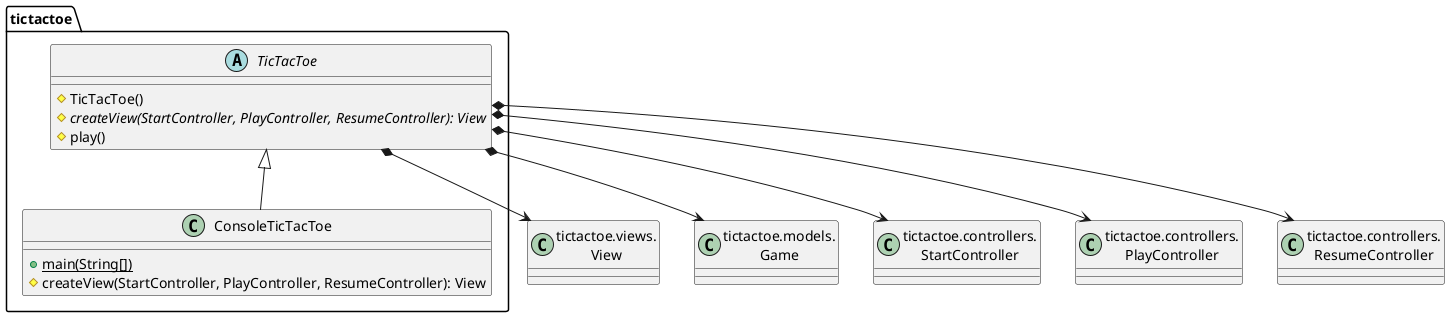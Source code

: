 @startuml paqueteTicTacToe
class View as "tictactoe.views.\nView" {}
class Game as "tictactoe.models.\nGame" {}
class StartController as "tictactoe.controllers.\nStartController" {}
class PlayController as "tictactoe.controllers.\nPlayController" {}
class ResumeController as "tictactoe.controllers.\nResumeController" {}

class  tictactoe.ConsoleTicTacToe{
+ {static} main(String[])
# createView(StartController, PlayController, ResumeController): View
}
tictactoe.TicTacToe <|-down- tictactoe.ConsoleTicTacToe

abstract class  tictactoe.TicTacToe{
# TicTacToe()
# {abstract} createView(StartController, PlayController, ResumeController): View
# play()
}
tictactoe.TicTacToe *-down-> Game
tictactoe.TicTacToe *-down-> View
tictactoe.TicTacToe *-down-> StartController
tictactoe.TicTacToe *-down-> PlayController
tictactoe.TicTacToe *-down-> ResumeController
@enduml

@startuml paqueteTicTactoeViews
class Error as "tictactoe.types.\nError" {}
class Console as "usantatecla.utils.\nConsole" {}

class  tictactoe.views.ErrorView{
+ {static} MESSAGES: String[]
+ ErrorView(Error)
}
tictactoe.views.ErrorView *-down-> Error

enum  tictactoe.views.Message{
+ TITTLE
+ NUMBER_PLAYERS
+ SEPARATOR
+ VERTICAL_LINE_LEFT
+ VERTICAL_LINE_CENTERED
+ VERTICAL_LINE_RIGHT
+ ENTER_COORDINATE_TO_PUT
+ ENTER_COORDINATE_TO_REMOVE
+ COORDINATE_TO_PUT
+ COORDINATE_TO_REMOVE
+ COORDINATE_TO_MOVE
+ PLAYER_WIN
+ RESUME
- message: String
- Message(String)
+ getMessage(): String
+ write()
+ writeln()
+ toString(): String
}

tictactoe.views.Message .down.> Console

abstract class tictactoe.views.View {
+ interact()
# {abstract} start()
# {abstract} play()
# {abstract} isResumed(): boolean
}

@enduml

@startuml paqueteTicTactoeViewsConsole
class Error as "tictactoe.models.\nError" {}
class Coordinate as "tictactoe.models.\nCoordinate" {}
class Console as "usantatecla.utils.\nConsole" {}
class Controller as "tictactoe.controllers.\nController" {}
class PlayController as "tictactoe.controllers.\nPlayController" {}
class ResumeController as "tictactoe.controllers.\nResumeController" {}
class YesNoDialog as "usantatecla.utils.\nYesNoDialog" {}
class StartController as "tictactoe.controllers.\nStartController" {}
class LimitedIntDialog as "usantatecla.utils.\nLimitedIntDialog" {}
class Token as "tictactoe.models.\nToken" {}
class Message as "tictactoe.views.\nMessage" {}
class ErrorView as "tictactoe.views.\nErrorView" {}

class tictactoe.views.console.ConsoleView{
+ ConsoleView(StartController, PlayController, ResumeController)
+ interact()
# start()
# play()
# isResumed(): boolean
}
tictactoe.views.console.ConsoleView *-down-> tictactoe.views.console.StartView
tictactoe.views.console.ConsoleView *-down-> tictactoe.views.console.PlayView
tictactoe.views.console.ConsoleView *-down-> tictactoe.views.console.ResumeView

class tictactoe.views.console.CoordinateView {
+ read(String): Coordinate
}

tictactoe.views.console.CoordinateView .down.> Console
tictactoe.views.console.CoordinateView .down.> Error
tictactoe.views.console.CoordinateView .down.> Coordinate

class  tictactoe.views.console.ErrorView{
~ ErrorView(Error)
~ writeln()
}
tictactoe.views.console.ErrorView .down.> Error
tictactoe.views.console.ErrorView .down.> Console
ErrorView <|-down- tictactoe.views.console.ErrorView

class  tictactoe.views.console.GameView{
~ GameView(Controller)
~ write()
}

tictactoe.views.console.GameView *-down-> Controller
tictactoe.views.console.GameView .down.> Coordinate
tictactoe.views.console.GameView .down.> Message

class  tictactoe.views.console.PlayView{
~ PlayView(PlayController)
~ interact()
- put()
- move()
}

tictactoe.views.console.PlayView *-down-> PlayController
tictactoe.views.console.PlayView .down.> Coordinate
tictactoe.views.console.PlayView .down.> Message
tictactoe.views.console.PlayView .down.> Error

class  tictactoe.views.console.ResumeView{
+ ResumeView(ResumeController)
~ interact(): boolean
}
tictactoe.views.console.ResumeView *-down-> ResumeController
tictactoe.views.console.ResumeView .down.> Message
tictactoe.views.console.ResumeView .down.> YesNoDialog

class tictactoe.views.console.StartView{
~ StartView(StartController)
~ interact(): void
}
tictactoe.views.console.StartView *-down-> StartController
tictactoe.views.console.StartView .down.> Message
tictactoe.views.console.StartView .down.> LimitedIntDialog

class tictactoe.views.console.TokenView{
~ TokenView(Token)
~ write()
}
tictactoe.views.console.StartView *-down-> Token
tictactoe.views.console.StartView .down.> Console


@enduml

@startuml paqueteTicTacToeViewsGraphics
class View as "tictactoe.views.View" {}
class Controller as "tictactoe.controllers.Controller" {}

class  tictactoe.views.graphics.GraphicsView{
+ interact(Controller)
}

tictactoe.views.graphics.GraphicsView ..> Controller
View <|-down- tictactoe.views.graphics.GraphicsView
@enduml


@startuml paqueteTicTactoeModels
class ClosedInterval as "usantatecla.utils.\nClosedInterval" {}
class ConcreteCoordinate as "usantatecla.utils.\nConcreteCoordinate" {}
class Direction as "usantatecla.utils.\nDirection" {}
class Error as "tictactoe.types.\nError" {}
class Token as "tictactoe.types.\nToken" {}

class  tictactoe.models.Board{
+ Board()
~ reset()
~ getToken(Coordinate): Token
~ isCompleted(): boolean
~ put(Coordinate, Token)
~ move(Coordinate, Coordinate)
- remove(Coordinate)
~ isOccupied(Coordinate, Token): boolean
~ isEmpty(Coordinate): boolean
~ isTicTacToe(Token): boolean
- getCoordinates(Token): List<Coordinate>
}

tictactoe.models.Board *-down-> "*" Token
tictactoe.models.Board .down.> tictactoe.models.Coordinate
tictactoe.models.Board .down.> Direction

class  tictactoe.models.Coordinate{
- {static} NULL_COORDINATE: Coordinate
+ {static} DIMENSION: int
- {static} LIMITS: ClosedInterval
+ Coordinate()
+ Coordinate(int, int)
+ isNull(): boolean
+ isValid(): Error
+ getDirection(Coordinate): Direction
~ inInverseDiagonal(): boolean
+ random()
+ equals(Object): boolean
}
ConcreteCoordinate <|-down- tictactoe.models.Coordinate
tictactoe.models.Coordinate .down.> Error
tictactoe.models.Coordinate .down.> Direction
tictactoe.models.Coordinate .down.> ClosedInterval

class  tictactoe.models.Game{
+ Game()
+ reset()
+ setUsers(int)
+ isBoardComplete(): boolean
+ isUser(): boolean
+ put(Coordinate): Error
+ move(Coordinate, Coordinate): Error
+ next(Error)
+ isTicTacToe(): boolean
+ getToken(Coordinate): Token
+ getToken(): Token
+ getMaxPlayers(): int
}
tictactoe.models.Game *-down-> tictactoe.models.Board
tictactoe.models.Game *-down-> tictactoe.models.Turn
tictactoe.models.Game .down.> tictactoe.models.Coordinate
tictactoe.models.Game .down.> Error

class  tictactoe.models.Player{
~ Player(Token, Board)
~ put(Coordinate): Error
~ move(Coordinate, Coordinate): Error
~ getToken(): Token
}
tictactoe.models.Player *-down-> Token
tictactoe.models.Player *-down-> tictactoe.models.Board
tictactoe.models.Player .down.> tictactoe.models.Coordinate
tictactoe.models.Player .down.> Error

class  tictactoe.models.Turn{
+ {static} NUMBER_PLAYERS: int
- active: int
- users: int
~ Turn(Board)
~ setUsers(int)
~ next()
~ isUser(): boolean
~ put(Coordinate): Error
~ getPlayer(): Player
~ move(Coordinate, Coordinate): Error
~ getToken(): Token
}

tictactoe.models.Turn *-down-> "*" tictactoe.models.Player
tictactoe.models.Turn *-down-> tictactoe.models.Board
tictactoe.models.Turn .down.-> Token
tictactoe.models.Turn .down.-> tictactoe.models.Coordinate
tictactoe.models.Turn .down.-> Error
@enduml

@startuml paqueteTypes
class ClosedInterval as "usantatecla.utils.\nClosedInterval" {}

enum  tictactoe.types.Error{
+ NOT_EMPTY
+ NOT_OWNER
+ SAME_COORDINATES
+ NOT_VALID
+ NULL
+ isNull(): boolean
}

enum  tictactoe.types.Token{
+ X
+ O
+ NULL
+ isNull(): boolean
+ {static} get(int): Token
+ toString(): String
}

tictactoe.types.Token .down.> ClosedInterval

@enduml

@startuml paqueteTicTactoeControllers
class Game as "tictactoe.models.\nGame" {}
class Coordinate as "tictactoe.models.\nCoordinate" {}
class Error as "tictactoe.types.\nError" {}
class Token as "tictactoe.types.\nToken" {}

abstract class  tictactoe.controllers.Controller{
~ Controller(Game)
+ getToken(Coordinate): Token
}
tictactoe.controllers.Controller *-down-> Game

class  tictactoe.controllers.PlayController{
+ PlayController(Game)
+ isBoardComplete(): boolean
+ isTicTacToe(): boolean
+ getToken(): Token
+ isUser(): boolean
+ put(Coordinate): Error
+ move(Coordinate,Coordinate): Error
}
tictactoe.controllers.Controller <|-down- tictactoe.controllers.PlayController
tictactoe.controllers.PlayController .down.> Coordinate
tictactoe.controllers.PlayController .down.> Error
tictactoe.controllers.PlayController .down.> Game
tictactoe.controllers.PlayController .down.> Token

class  tictactoe.controllers.ResumeController{
+ ResumeController(Game)
+ resume()
}
tictactoe.controllers.Controller <|-down- tictactoe.controllers.ResumeController
tictactoe.controllers.ResumeController .down.> Game

class  tictactoe.controllers.StartController{
+ StartController(Game)
+ setUsers(int)
+ getMaxPlayers(): int
}
tictactoe.controllers.Controller <|-down- tictactoe.controllers.StartController
tictactoe.controllers.StartController .down.> Game
@enduml

@startuml paqueteUtils

class BufferedReader as "java.io.BufferedReader"{}

class  usantatecla.utils.ClosedInterval{
- min: int
- max: int
+ ClosedInterval(int,int)
+ isIncluded(int): boolean
+ toString(): String
}

class usantatecla.utils.ConcreteCoordinate{
# row: int
# column: int
- {static} ROW: String
- {static} COLUMN: String
# ConcreteCoordinate()
# ConcreteCoordinate(int,int)
+ isNull(): boolean
+ getDirection(Coordinate): Direction
+ inHorizontal(Coordinate): boolean
+ inVertical(Coordinate): boolean
+ inMainDiagonal(): boolean
# read(String)
+ getRow(): int
+ getColumn(): int
+ hashCode(): int
+ equals(Object): boolean
+ toString(): String
}

usantatecla.utils.Coordinate <|-down- usantatecla.utils.ConcreteCoordinate
usantatecla.utils.ConcreteCoordinate .down.> usantatecla.utils.Direction
usantatecla.utils.ConcreteCoordinate .down.> usantatecla.utils.Console


class usantatecla.utils.Console{
- {static} console: Console
+ {static} instance(): Console
- readString(String): String
+ readString(): String
+ readInt(String): int
~ readChar(String): char
+ writeln()
+ write(String)
+ write(int)
+ writeln(String)
+ writeln(int)
+ write(char)
- writeError(String)
}
usantatecla.utils.Console *-down-> BufferedReader

interface usantatecla.utils.Coordinate{
~ isNull(): boolean
~ getDirection(Coordinate): Direction
~ inHorizontal(Coordinate): boolean
~ inVertical(Coordinate): boolean
~ inMainDiagonal(): boolean
}
usantatecla.utils.Coordinate .down.> usantatecla.utils.Direction

enum usantatecla.utils.Direction{
  VERTICAL
  HORIZONTAL
  MAIN_DIAGONAL
  INVERSE_DIAGONAL
  NULL
}

class usantatecla.utils.LimitedIntDialog{
- LIMITS: ClosedInterval
- {static} ERROR_MESSAGE: String
+ LimitedIntDialog(int,int)
+ read(String): int
}

usantatecla.utils.LimitedIntDialog *-down-> usantatecla.utils.ClosedInterval
usantatecla.utils.LimitedIntDialog .down.> usantatecla.utils.Console

class usantatecla.utils.NullCoordinate{
- {static} instance: NullCoordinate
+ {static} instance(): Coordinate
+ isNull(): boolean
+ getDirection(Coordinate): Direction
+ inHorizontal(Coordinate): boolean
+ inVertical(Coordinate): boolean
+ inMainDiagonal(): boolean
+ hashCode(): int
+ equals(Object): boolean
+ toString(): String
}
usantatecla.utils.Coordinate <|-down- usantatecla.utils.NullCoordinate
usantatecla.utils.NullCoordinate .down.> usantatecla.utils.Direction

class usantatecla.utils.YesNoDialog{
- {static} AFIRMATIVE: char
- {static} NEGATIVE: char
- {static} SUFFIX: String
- {static} MESSAGE: String
- answer: char
+ read(String): boolean
- isAffirmative(): boolean
- getAnswer(): char
- isNegative(): boolean
}
usantatecla.utils.YesNoDialog .down.> usantatecla.utils.Console
@enduml
